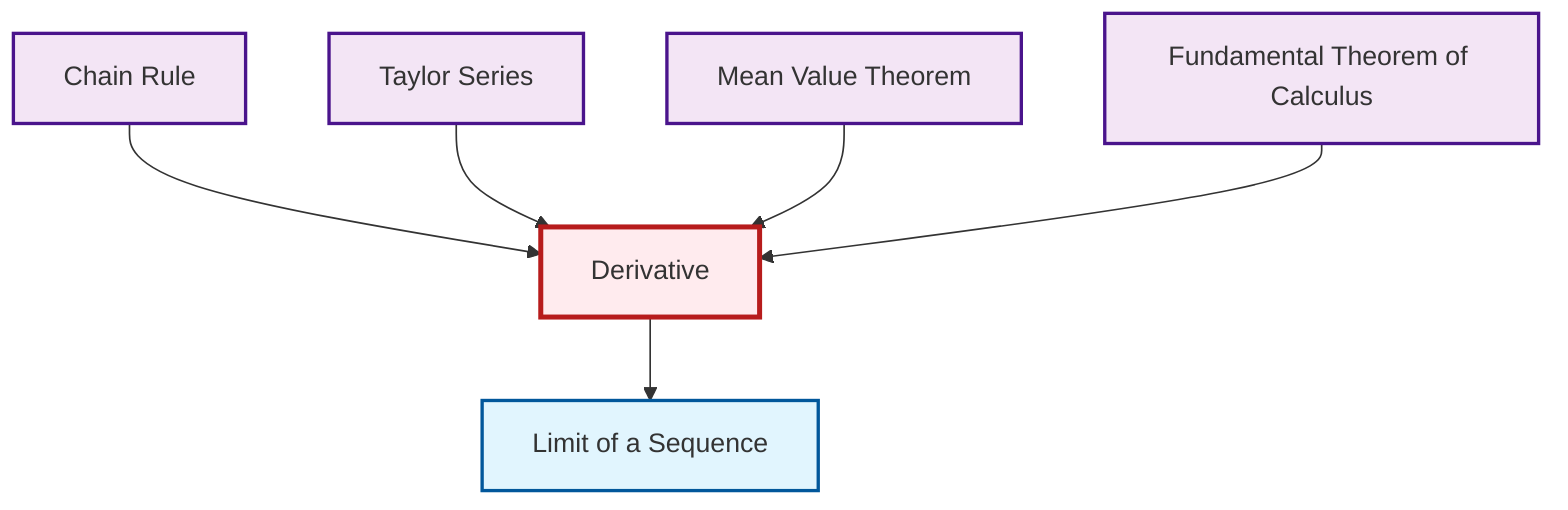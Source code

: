 graph TD
    classDef definition fill:#e1f5fe,stroke:#01579b,stroke-width:2px
    classDef theorem fill:#f3e5f5,stroke:#4a148c,stroke-width:2px
    classDef axiom fill:#fff3e0,stroke:#e65100,stroke-width:2px
    classDef example fill:#e8f5e9,stroke:#1b5e20,stroke-width:2px
    classDef current fill:#ffebee,stroke:#b71c1c,stroke-width:3px
    def-derivative["Derivative"]:::definition
    thm-mean-value["Mean Value Theorem"]:::theorem
    thm-fundamental-calculus["Fundamental Theorem of Calculus"]:::theorem
    thm-chain-rule["Chain Rule"]:::theorem
    def-limit["Limit of a Sequence"]:::definition
    thm-taylor-series["Taylor Series"]:::theorem
    thm-chain-rule --> def-derivative
    thm-taylor-series --> def-derivative
    thm-mean-value --> def-derivative
    thm-fundamental-calculus --> def-derivative
    def-derivative --> def-limit
    class def-derivative current